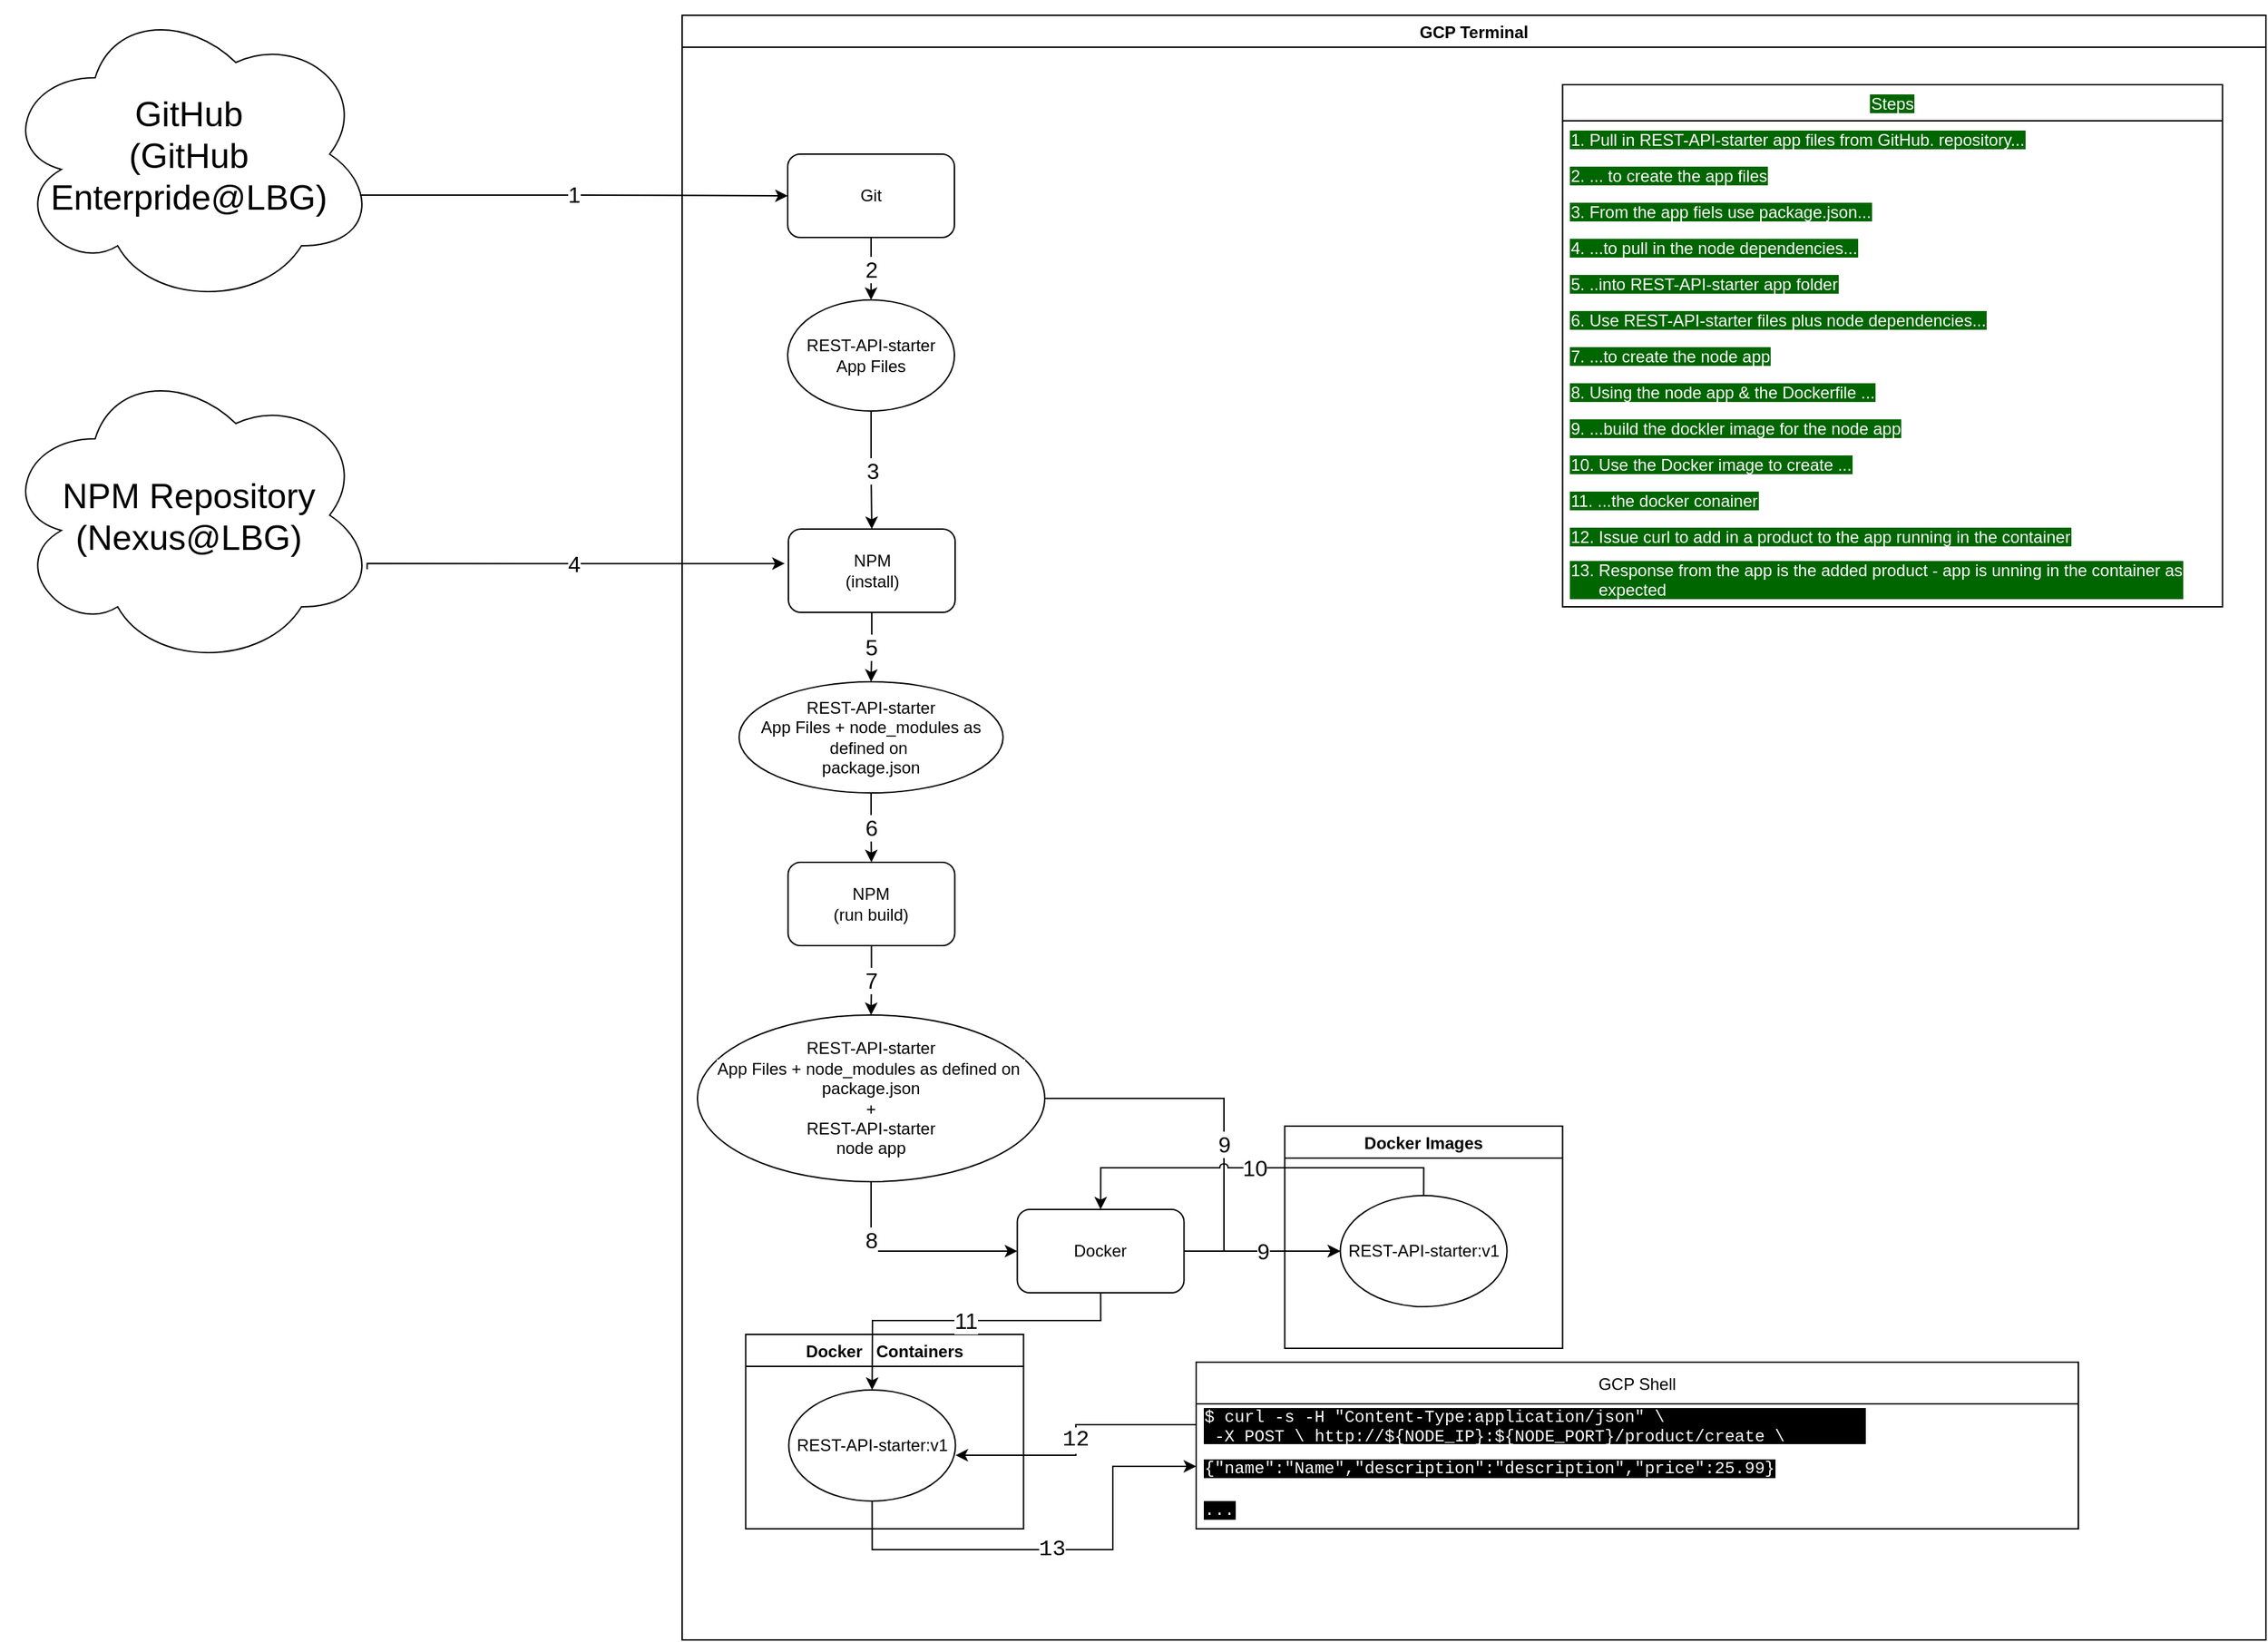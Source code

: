<mxfile version="15.4.0" type="device"><diagram id="S6DfyZ3UOLOroOuywFKZ" name="Page-1"><mxGraphModel dx="1939" dy="1259" grid="1" gridSize="10" guides="1" tooltips="1" connect="1" arrows="1" fold="1" page="1" pageScale="1" pageWidth="1169" pageHeight="827" math="0" shadow="0"><root><mxCell id="0"/><mxCell id="1" parent="0"/><mxCell id="fZIZJrkf8Eb__34er9mr-8" value="GitHub&lt;br&gt;(GitHub Enterpride@LBG)" style="ellipse;shape=cloud;whiteSpace=wrap;html=1;fontSize=25;" vertex="1" parent="1"><mxGeometry x="250" y="250" width="270" height="220" as="geometry"/></mxCell><mxCell id="fZIZJrkf8Eb__34er9mr-11" value="&lt;span style=&quot;font-size: 16px;&quot;&gt;1&lt;/span&gt;" style="endArrow=classic;html=1;rounded=0;edgeStyle=orthogonalEdgeStyle;entryX=0;entryY=0.5;entryDx=0;entryDy=0;exitX=0.956;exitY=0.634;exitDx=0;exitDy=0;exitPerimeter=0;fontSize=16;" edge="1" parent="1" source="fZIZJrkf8Eb__34er9mr-8" target="fZIZJrkf8Eb__34er9mr-18"><mxGeometry width="50" height="50" relative="1" as="geometry"><mxPoint x="430" y="230" as="sourcePoint"/><mxPoint x="770" y="240" as="targetPoint"/></mxGeometry></mxCell><mxCell id="fZIZJrkf8Eb__34er9mr-59" value="NPM Repository&lt;br&gt;(Nexus@LBG)" style="ellipse;shape=cloud;whiteSpace=wrap;html=1;fontSize=25;" vertex="1" parent="1"><mxGeometry x="250" y="510" width="270" height="220" as="geometry"/></mxCell><mxCell id="fZIZJrkf8Eb__34er9mr-63" value="4" style="endArrow=classic;html=1;rounded=0;labelBackgroundColor=#FFFFFF;fontFamily=Helvetica;fontSize=16;fontColor=#000000;edgeStyle=orthogonalEdgeStyle;exitX=0.975;exitY=0.677;exitDx=0;exitDy=0;exitPerimeter=0;entryX=-0.022;entryY=0.414;entryDx=0;entryDy=0;entryPerimeter=0;" edge="1" parent="1" source="fZIZJrkf8Eb__34er9mr-59" target="fZIZJrkf8Eb__34er9mr-61"><mxGeometry width="50" height="50" relative="1" as="geometry"><mxPoint x="180" y="710" as="sourcePoint"/><mxPoint x="230" y="660" as="targetPoint"/><Array as="points"><mxPoint x="513" y="655"/></Array></mxGeometry></mxCell><mxCell id="fZIZJrkf8Eb__34er9mr-4" value="GCP Terminal" style="swimlane;" vertex="1" parent="1"><mxGeometry x="740" y="260" width="1140" height="1170" as="geometry"/></mxCell><mxCell id="fZIZJrkf8Eb__34er9mr-36" value="Docker   Containers" style="swimlane;" vertex="1" parent="fZIZJrkf8Eb__34er9mr-4"><mxGeometry x="45.75" y="950" width="200" height="140" as="geometry"/></mxCell><mxCell id="fZIZJrkf8Eb__34er9mr-37" value="&lt;span style=&quot;background-color: rgb(255 , 255 , 255)&quot;&gt;REST-API-starter:v1&lt;/span&gt;" style="ellipse;whiteSpace=wrap;html=1;" vertex="1" parent="fZIZJrkf8Eb__34er9mr-36"><mxGeometry x="31" y="40" width="120" height="80" as="geometry"/></mxCell><mxCell id="fZIZJrkf8Eb__34er9mr-18" value="Git" style="rounded=1;whiteSpace=wrap;html=1;" vertex="1" parent="fZIZJrkf8Eb__34er9mr-4"><mxGeometry x="76" y="100" width="120" height="60" as="geometry"/></mxCell><mxCell id="fZIZJrkf8Eb__34er9mr-81" value="11" style="edgeStyle=orthogonalEdgeStyle;rounded=0;orthogonalLoop=1;jettySize=auto;html=1;exitX=0.5;exitY=1;exitDx=0;exitDy=0;labelBackgroundColor=#FFFFFF;fontFamily=Helvetica;fontSize=16;fontColor=#000000;" edge="1" parent="fZIZJrkf8Eb__34er9mr-4" source="fZIZJrkf8Eb__34er9mr-22" target="fZIZJrkf8Eb__34er9mr-37"><mxGeometry relative="1" as="geometry"><Array as="points"><mxPoint x="301" y="940"/><mxPoint x="137" y="940"/></Array></mxGeometry></mxCell><mxCell id="fZIZJrkf8Eb__34er9mr-22" value="&lt;span style=&quot;background-color: rgb(255 , 255 , 255)&quot;&gt;Docker&lt;/span&gt;" style="rounded=1;whiteSpace=wrap;html=1;" vertex="1" parent="fZIZJrkf8Eb__34er9mr-4"><mxGeometry x="241.25" y="860" width="120" height="60" as="geometry"/></mxCell><mxCell id="fZIZJrkf8Eb__34er9mr-23" value="&lt;span style=&quot;background-color: rgb(255 , 255 , 255)&quot;&gt;REST-API-starter&lt;/span&gt;&lt;br&gt;&lt;span style=&quot;background-color: rgb(255 , 255 , 255)&quot;&gt;App Files&lt;/span&gt;" style="ellipse;whiteSpace=wrap;html=1;" vertex="1" parent="fZIZJrkf8Eb__34er9mr-4"><mxGeometry x="76" y="205" width="120" height="80" as="geometry"/></mxCell><mxCell id="fZIZJrkf8Eb__34er9mr-27" value="2" style="endArrow=classic;html=1;rounded=0;edgeStyle=orthogonalEdgeStyle;exitX=0.5;exitY=1;exitDx=0;exitDy=0;entryX=0.5;entryY=0;entryDx=0;entryDy=0;fontSize=16;" edge="1" parent="fZIZJrkf8Eb__34er9mr-4" source="fZIZJrkf8Eb__34er9mr-18" target="fZIZJrkf8Eb__34er9mr-23"><mxGeometry width="50" height="50" relative="1" as="geometry"><mxPoint x="201" y="230" as="sourcePoint"/><mxPoint x="251" y="180" as="targetPoint"/></mxGeometry></mxCell><mxCell id="fZIZJrkf8Eb__34er9mr-43" value="12" style="endArrow=classic;html=1;rounded=0;fontFamily=Courier New;fontColor=#000000;edgeStyle=orthogonalEdgeStyle;entryX=1;entryY=0.588;entryDx=0;entryDy=0;entryPerimeter=0;labelBackgroundColor=#FFFFFF;fontSize=16;" edge="1" parent="fZIZJrkf8Eb__34er9mr-4" source="fZIZJrkf8Eb__34er9mr-40" target="fZIZJrkf8Eb__34er9mr-37"><mxGeometry width="50" height="50" relative="1" as="geometry"><mxPoint x="296.75" y="1020" as="sourcePoint"/><mxPoint x="346.75" y="970" as="targetPoint"/></mxGeometry></mxCell><mxCell id="fZIZJrkf8Eb__34er9mr-44" value="13" style="endArrow=classic;html=1;rounded=0;fontFamily=Courier New;fontColor=#000000;edgeStyle=orthogonalEdgeStyle;exitX=0.5;exitY=1;exitDx=0;exitDy=0;entryX=0;entryY=0.5;entryDx=0;entryDy=0;fontSize=16;" edge="1" parent="fZIZJrkf8Eb__34er9mr-4" source="fZIZJrkf8Eb__34er9mr-37" target="fZIZJrkf8Eb__34er9mr-41"><mxGeometry width="50" height="50" relative="1" as="geometry"><mxPoint x="336.75" y="1160" as="sourcePoint"/><mxPoint x="386.75" y="1110" as="targetPoint"/><Array as="points"><mxPoint x="137" y="1105"/><mxPoint x="310" y="1105"/><mxPoint x="310" y="1045"/></Array></mxGeometry></mxCell><mxCell id="fZIZJrkf8Eb__34er9mr-45" value="Steps" style="swimlane;fontStyle=0;childLayout=stackLayout;horizontal=1;startSize=26;fillColor=none;horizontalStack=0;resizeParent=1;resizeParentMax=0;resizeLast=0;collapsible=1;marginBottom=0;labelBackgroundColor=#006600;fontFamily=Helvetica;fontColor=#FFFFFF;" vertex="1" parent="fZIZJrkf8Eb__34er9mr-4"><mxGeometry x="633.75" y="50" width="475" height="376" as="geometry"/></mxCell><mxCell id="fZIZJrkf8Eb__34er9mr-46" value="1. Pull in REST-API-starter app files from GitHub. repository..." style="text;strokeColor=none;fillColor=none;align=left;verticalAlign=top;spacingLeft=4;spacingRight=4;overflow=hidden;rotatable=0;points=[[0,0.5],[1,0.5]];portConstraint=eastwest;labelBackgroundColor=#006600;fontFamily=Helvetica;fontColor=#FFFFFF;" vertex="1" parent="fZIZJrkf8Eb__34er9mr-45"><mxGeometry y="26" width="475" height="26" as="geometry"/></mxCell><mxCell id="fZIZJrkf8Eb__34er9mr-47" value="2. ... to create the app files" style="text;strokeColor=none;fillColor=none;align=left;verticalAlign=top;spacingLeft=4;spacingRight=4;overflow=hidden;rotatable=0;points=[[0,0.5],[1,0.5]];portConstraint=eastwest;labelBackgroundColor=#006600;fontFamily=Helvetica;fontColor=#FFFFFF;" vertex="1" parent="fZIZJrkf8Eb__34er9mr-45"><mxGeometry y="52" width="475" height="26" as="geometry"/></mxCell><mxCell id="fZIZJrkf8Eb__34er9mr-48" value="3. From the app fiels use package.json..." style="text;strokeColor=none;fillColor=none;align=left;verticalAlign=top;spacingLeft=4;spacingRight=4;overflow=hidden;rotatable=0;points=[[0,0.5],[1,0.5]];portConstraint=eastwest;labelBackgroundColor=#006600;fontFamily=Helvetica;fontColor=#FFFFFF;" vertex="1" parent="fZIZJrkf8Eb__34er9mr-45"><mxGeometry y="78" width="475" height="26" as="geometry"/></mxCell><mxCell id="fZIZJrkf8Eb__34er9mr-82" value="4. ...to pull in the node dependencies..." style="text;strokeColor=none;fillColor=none;align=left;verticalAlign=top;spacingLeft=4;spacingRight=4;overflow=hidden;rotatable=0;points=[[0,0.5],[1,0.5]];portConstraint=eastwest;labelBackgroundColor=#006600;fontFamily=Helvetica;fontColor=#FFFFFF;" vertex="1" parent="fZIZJrkf8Eb__34er9mr-45"><mxGeometry y="104" width="475" height="26" as="geometry"/></mxCell><mxCell id="fZIZJrkf8Eb__34er9mr-83" value="5. ..into REST-API-starter app folder" style="text;strokeColor=none;fillColor=none;align=left;verticalAlign=top;spacingLeft=4;spacingRight=4;overflow=hidden;rotatable=0;points=[[0,0.5],[1,0.5]];portConstraint=eastwest;labelBackgroundColor=#006600;fontFamily=Helvetica;fontColor=#FFFFFF;" vertex="1" parent="fZIZJrkf8Eb__34er9mr-45"><mxGeometry y="130" width="475" height="26" as="geometry"/></mxCell><mxCell id="fZIZJrkf8Eb__34er9mr-88" value="6. Use REST-API-starter files plus node dependencies..." style="text;strokeColor=none;fillColor=none;align=left;verticalAlign=top;spacingLeft=4;spacingRight=4;overflow=hidden;rotatable=0;points=[[0,0.5],[1,0.5]];portConstraint=eastwest;labelBackgroundColor=#006600;fontFamily=Helvetica;fontColor=#FFFFFF;" vertex="1" parent="fZIZJrkf8Eb__34er9mr-45"><mxGeometry y="156" width="475" height="26" as="geometry"/></mxCell><mxCell id="fZIZJrkf8Eb__34er9mr-89" value="7. ...to create the node app" style="text;strokeColor=none;fillColor=none;align=left;verticalAlign=top;spacingLeft=4;spacingRight=4;overflow=hidden;rotatable=0;points=[[0,0.5],[1,0.5]];portConstraint=eastwest;labelBackgroundColor=#006600;fontFamily=Helvetica;fontColor=#FFFFFF;" vertex="1" parent="fZIZJrkf8Eb__34er9mr-45"><mxGeometry y="182" width="475" height="26" as="geometry"/></mxCell><mxCell id="fZIZJrkf8Eb__34er9mr-130" value="8. Using the node app &amp; the Dockerfile ..." style="text;strokeColor=none;fillColor=none;align=left;verticalAlign=top;spacingLeft=4;spacingRight=4;overflow=hidden;rotatable=0;points=[[0,0.5],[1,0.5]];portConstraint=eastwest;labelBackgroundColor=#006600;fontFamily=Helvetica;fontColor=#FFFFFF;" vertex="1" parent="fZIZJrkf8Eb__34er9mr-45"><mxGeometry y="208" width="475" height="26" as="geometry"/></mxCell><mxCell id="fZIZJrkf8Eb__34er9mr-172" value="9. ...build the dockler image for the node app" style="text;strokeColor=none;fillColor=none;align=left;verticalAlign=top;spacingLeft=4;spacingRight=4;overflow=hidden;rotatable=0;points=[[0,0.5],[1,0.5]];portConstraint=eastwest;labelBackgroundColor=#006600;fontFamily=Helvetica;fontColor=#FFFFFF;" vertex="1" parent="fZIZJrkf8Eb__34er9mr-45"><mxGeometry y="234" width="475" height="26" as="geometry"/></mxCell><mxCell id="fZIZJrkf8Eb__34er9mr-60" value="10. Use the Docker image to create ..." style="text;strokeColor=none;fillColor=none;align=left;verticalAlign=top;spacingLeft=4;spacingRight=4;overflow=hidden;rotatable=0;points=[[0,0.5],[1,0.5]];portConstraint=eastwest;labelBackgroundColor=#006600;fontFamily=Helvetica;fontColor=#FFFFFF;" vertex="1" parent="fZIZJrkf8Eb__34er9mr-45"><mxGeometry y="260" width="475" height="26" as="geometry"/></mxCell><mxCell id="fZIZJrkf8Eb__34er9mr-51" value="11. ...the docker conainer" style="text;strokeColor=none;fillColor=none;align=left;verticalAlign=top;spacingLeft=4;spacingRight=4;overflow=hidden;rotatable=0;points=[[0,0.5],[1,0.5]];portConstraint=eastwest;labelBackgroundColor=#006600;fontFamily=Helvetica;fontColor=#FFFFFF;" vertex="1" parent="fZIZJrkf8Eb__34er9mr-45"><mxGeometry y="286" width="475" height="26" as="geometry"/></mxCell><mxCell id="fZIZJrkf8Eb__34er9mr-53" value="12. Issue curl to add in a product to the app running in the container" style="text;strokeColor=none;fillColor=none;align=left;verticalAlign=top;spacingLeft=4;spacingRight=4;overflow=hidden;rotatable=0;points=[[0,0.5],[1,0.5]];portConstraint=eastwest;labelBackgroundColor=#006600;fontFamily=Helvetica;fontColor=#FFFFFF;" vertex="1" parent="fZIZJrkf8Eb__34er9mr-45"><mxGeometry y="312" width="475" height="24" as="geometry"/></mxCell><mxCell id="fZIZJrkf8Eb__34er9mr-54" value="13. Response from the app is the added product - app is unning in the container as&#10;      expected" style="text;strokeColor=none;fillColor=none;align=left;verticalAlign=top;spacingLeft=4;spacingRight=4;overflow=hidden;rotatable=0;points=[[0,0.5],[1,0.5]];portConstraint=eastwest;labelBackgroundColor=#006600;fontFamily=Helvetica;fontColor=#FFFFFF;" vertex="1" parent="fZIZJrkf8Eb__34er9mr-45"><mxGeometry y="336" width="475" height="40" as="geometry"/></mxCell><mxCell id="fZIZJrkf8Eb__34er9mr-86" value="5" style="edgeStyle=orthogonalEdgeStyle;rounded=0;orthogonalLoop=1;jettySize=auto;html=1;exitX=0.5;exitY=1;exitDx=0;exitDy=0;labelBackgroundColor=#FFFFFF;fontFamily=Helvetica;fontSize=16;fontColor=#000000;" edge="1" parent="fZIZJrkf8Eb__34er9mr-4" source="fZIZJrkf8Eb__34er9mr-61" target="fZIZJrkf8Eb__34er9mr-64"><mxGeometry relative="1" as="geometry"/></mxCell><mxCell id="fZIZJrkf8Eb__34er9mr-61" value="&lt;span style=&quot;background-color: rgb(255 , 255 , 255)&quot;&gt;NPM&lt;br&gt;(install)&lt;/span&gt;" style="rounded=1;whiteSpace=wrap;html=1;" vertex="1" parent="fZIZJrkf8Eb__34er9mr-4"><mxGeometry x="76.5" y="370" width="120" height="60" as="geometry"/></mxCell><mxCell id="fZIZJrkf8Eb__34er9mr-62" value="3" style="endArrow=classic;html=1;rounded=0;edgeStyle=orthogonalEdgeStyle;exitX=0.5;exitY=1;exitDx=0;exitDy=0;entryX=0.5;entryY=0;entryDx=0;entryDy=0;fontSize=16;" edge="1" parent="fZIZJrkf8Eb__34er9mr-4" source="fZIZJrkf8Eb__34er9mr-23" target="fZIZJrkf8Eb__34er9mr-61"><mxGeometry width="50" height="50" relative="1" as="geometry"><mxPoint x="146" y="170" as="sourcePoint"/><mxPoint x="146" y="215" as="targetPoint"/></mxGeometry></mxCell><mxCell id="fZIZJrkf8Eb__34er9mr-70" value="6" style="edgeStyle=orthogonalEdgeStyle;rounded=0;orthogonalLoop=1;jettySize=auto;html=1;exitX=0.5;exitY=1;exitDx=0;exitDy=0;entryX=0.5;entryY=0;entryDx=0;entryDy=0;labelBackgroundColor=#FFFFFF;fontFamily=Helvetica;fontSize=16;fontColor=#000000;" edge="1" parent="fZIZJrkf8Eb__34er9mr-4" source="fZIZJrkf8Eb__34er9mr-64" target="fZIZJrkf8Eb__34er9mr-67"><mxGeometry relative="1" as="geometry"/></mxCell><mxCell id="fZIZJrkf8Eb__34er9mr-64" value="&lt;span style=&quot;background-color: rgb(255 , 255 , 255)&quot;&gt;REST-API-starter&lt;/span&gt;&lt;br&gt;&lt;span style=&quot;background-color: rgb(255 , 255 , 255)&quot;&gt;App Files +&amp;nbsp;&lt;/span&gt;&lt;span style=&quot;background-color: rgb(255 , 255 , 255)&quot;&gt;node_modules as defined on&lt;/span&gt;&lt;span style=&quot;background-color: rgb(255 , 255 , 255)&quot;&gt;&amp;nbsp;&lt;/span&gt;&lt;span style=&quot;background-color: rgb(255 , 255 , 255)&quot;&gt;&lt;br&gt;package.json&lt;/span&gt;" style="ellipse;whiteSpace=wrap;html=1;" vertex="1" parent="fZIZJrkf8Eb__34er9mr-4"><mxGeometry x="41" y="480" width="190" height="80" as="geometry"/></mxCell><mxCell id="fZIZJrkf8Eb__34er9mr-72" value="7" style="edgeStyle=orthogonalEdgeStyle;rounded=0;orthogonalLoop=1;jettySize=auto;html=1;exitX=0.5;exitY=1;exitDx=0;exitDy=0;entryX=0.5;entryY=0;entryDx=0;entryDy=0;labelBackgroundColor=#FFFFFF;fontFamily=Helvetica;fontSize=16;fontColor=#000000;" edge="1" parent="fZIZJrkf8Eb__34er9mr-4" source="fZIZJrkf8Eb__34er9mr-67" target="fZIZJrkf8Eb__34er9mr-71"><mxGeometry relative="1" as="geometry"/></mxCell><mxCell id="fZIZJrkf8Eb__34er9mr-67" value="&lt;span style=&quot;background-color: rgb(255 , 255 , 255)&quot;&gt;NPM&lt;br&gt;(run build)&lt;/span&gt;" style="rounded=1;whiteSpace=wrap;html=1;" vertex="1" parent="fZIZJrkf8Eb__34er9mr-4"><mxGeometry x="76.25" y="610" width="120" height="60" as="geometry"/></mxCell><mxCell id="fZIZJrkf8Eb__34er9mr-177" value="9" style="edgeStyle=orthogonalEdgeStyle;rounded=0;orthogonalLoop=1;jettySize=auto;html=1;exitX=1;exitY=0.5;exitDx=0;exitDy=0;entryX=0;entryY=0.5;entryDx=0;entryDy=0;labelBackgroundColor=#FFFFFF;fontFamily=Helvetica;fontSize=16;fontColor=#000000;jumpStyle=arc;" edge="1" parent="fZIZJrkf8Eb__34er9mr-4" source="fZIZJrkf8Eb__34er9mr-71" target="fZIZJrkf8Eb__34er9mr-6"><mxGeometry relative="1" as="geometry"><Array as="points"><mxPoint x="390" y="780"/><mxPoint x="390" y="890"/></Array></mxGeometry></mxCell><mxCell id="fZIZJrkf8Eb__34er9mr-71" value="&lt;span style=&quot;background-color: rgb(255 , 255 , 255)&quot;&gt;REST-API-starter&lt;/span&gt;&lt;br&gt;&lt;span style=&quot;background-color: rgb(255 , 255 , 255)&quot;&gt;App Files +&amp;nbsp;&lt;/span&gt;&lt;span style=&quot;background-color: rgb(255 , 255 , 255)&quot;&gt;node_modules as defined on&lt;/span&gt;&lt;span style=&quot;background-color: rgb(255 , 255 , 255)&quot;&gt;&amp;nbsp;&lt;/span&gt;&lt;span style=&quot;background-color: rgb(255 , 255 , 255)&quot;&gt;&lt;br&gt;package.json&lt;/span&gt;&lt;span style=&quot;background-color: rgb(255 , 255 , 255)&quot;&gt;&lt;br&gt;+&lt;br&gt;REST-API-starter&lt;br&gt;&lt;/span&gt;&lt;span style=&quot;background-color: rgb(255 , 255 , 255)&quot;&gt;node app&lt;/span&gt;" style="ellipse;whiteSpace=wrap;html=1;" vertex="1" parent="fZIZJrkf8Eb__34er9mr-4"><mxGeometry x="11" y="720" width="250" height="120" as="geometry"/></mxCell><mxCell id="fZIZJrkf8Eb__34er9mr-39" value="GCP Shell" style="swimlane;fontStyle=0;childLayout=stackLayout;horizontal=1;startSize=30;horizontalStack=0;resizeParent=1;resizeParentMax=0;resizeLast=0;collapsible=1;marginBottom=0;labelBackgroundColor=default;" vertex="1" parent="fZIZJrkf8Eb__34er9mr-4"><mxGeometry x="370" y="970" width="635" height="120" as="geometry"/></mxCell><mxCell id="fZIZJrkf8Eb__34er9mr-40" value="$ curl -s -H &quot;Content-Type:application/json&quot; \&#10; -X POST \ http://${NODE_IP}:${NODE_PORT}/product/create \&#10; -d'{&quot;name&quot;:&quot;Name&quot;, &quot;description&quot;: &quot;description&quot;, &quot;price&quot;: 25.99}'" style="text;strokeColor=none;fillColor=none;align=left;verticalAlign=middle;spacingLeft=4;spacingRight=4;overflow=hidden;points=[[0,0.5],[1,0.5]];portConstraint=eastwest;rotatable=0;fontFamily=Courier New;labelBackgroundColor=#000000;fontColor=#FFFFFF;" vertex="1" parent="fZIZJrkf8Eb__34er9mr-39"><mxGeometry y="30" width="635" height="30" as="geometry"/></mxCell><mxCell id="fZIZJrkf8Eb__34er9mr-41" value="{&quot;name&quot;:&quot;Name&quot;,&quot;description&quot;:&quot;description&quot;,&quot;price&quot;:25.99}" style="text;strokeColor=none;fillColor=none;align=left;verticalAlign=middle;spacingLeft=4;spacingRight=4;overflow=hidden;points=[[0,0.5],[1,0.5]];portConstraint=eastwest;rotatable=0;fontFamily=Courier New;labelBackgroundColor=#000000;fontColor=#FFFFFF;" vertex="1" parent="fZIZJrkf8Eb__34er9mr-39"><mxGeometry y="60" width="635" height="30" as="geometry"/></mxCell><mxCell id="fZIZJrkf8Eb__34er9mr-42" value="..." style="text;strokeColor=none;fillColor=none;align=left;verticalAlign=middle;spacingLeft=4;spacingRight=4;overflow=hidden;points=[[0,0.5],[1,0.5]];portConstraint=eastwest;rotatable=0;fontFamily=Courier New;labelBackgroundColor=#000000;fontColor=#FFFFFF;" vertex="1" parent="fZIZJrkf8Eb__34er9mr-39"><mxGeometry y="90" width="635" height="30" as="geometry"/></mxCell><mxCell id="fZIZJrkf8Eb__34er9mr-13" value="Docker Images" style="swimlane;" vertex="1" parent="fZIZJrkf8Eb__34er9mr-4"><mxGeometry x="433.75" y="800" width="200" height="160" as="geometry"/></mxCell><mxCell id="fZIZJrkf8Eb__34er9mr-6" value="&lt;span style=&quot;background-color: rgb(255 , 255 , 255)&quot;&gt;REST-API-starter:v1&lt;/span&gt;" style="ellipse;whiteSpace=wrap;html=1;" vertex="1" parent="fZIZJrkf8Eb__34er9mr-13"><mxGeometry x="40" y="50" width="120" height="80" as="geometry"/></mxCell><mxCell id="fZIZJrkf8Eb__34er9mr-80" value="10" style="edgeStyle=orthogonalEdgeStyle;rounded=0;orthogonalLoop=1;jettySize=auto;html=1;exitX=0.5;exitY=0;exitDx=0;exitDy=0;entryX=0.5;entryY=0;entryDx=0;entryDy=0;labelBackgroundColor=#FFFFFF;fontFamily=Helvetica;fontSize=16;fontColor=#000000;jumpStyle=arc;" edge="1" parent="fZIZJrkf8Eb__34er9mr-4" source="fZIZJrkf8Eb__34er9mr-6" target="fZIZJrkf8Eb__34er9mr-22"><mxGeometry relative="1" as="geometry"/></mxCell><mxCell id="fZIZJrkf8Eb__34er9mr-78" value="9" style="edgeStyle=orthogonalEdgeStyle;rounded=0;orthogonalLoop=1;jettySize=auto;html=1;exitX=1;exitY=0.5;exitDx=0;exitDy=0;entryX=0;entryY=0.5;entryDx=0;entryDy=0;labelBackgroundColor=#FFFFFF;fontFamily=Helvetica;fontSize=16;fontColor=#000000;" edge="1" parent="fZIZJrkf8Eb__34er9mr-4" source="fZIZJrkf8Eb__34er9mr-22" target="fZIZJrkf8Eb__34er9mr-6"><mxGeometry relative="1" as="geometry"/></mxCell><mxCell id="fZIZJrkf8Eb__34er9mr-75" value="8" style="edgeStyle=orthogonalEdgeStyle;rounded=0;orthogonalLoop=1;jettySize=auto;html=1;exitX=0.5;exitY=1;exitDx=0;exitDy=0;labelBackgroundColor=#FFFFFF;fontFamily=Helvetica;fontSize=16;fontColor=#000000;entryX=0;entryY=0.5;entryDx=0;entryDy=0;" edge="1" parent="fZIZJrkf8Eb__34er9mr-4" source="fZIZJrkf8Eb__34er9mr-71" target="fZIZJrkf8Eb__34er9mr-22"><mxGeometry x="-0.458" relative="1" as="geometry"><mxPoint as="offset"/></mxGeometry></mxCell></root></mxGraphModel></diagram></mxfile>